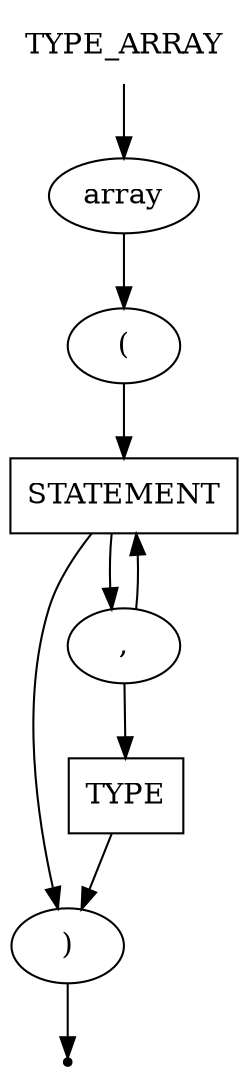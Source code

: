 digraph TYPE_ARRAY{
    start [label=TYPE_ARRAY shape=plaintext]
    array [label=array shape=oval]
    open [label="(" shape=oval]
    type [label=TYPE shape=box]
    statement [label=STATEMENT shape=box]
    close [label=")" shape=oval]
    comma [label="," shape=oval]
    end [label="" shape=point]

    start -> array
    array -> open
    open -> statement
    statement -> comma
    comma -> type
    comma -> statement
    type -> close
    statement -> close
    close -> end
}

